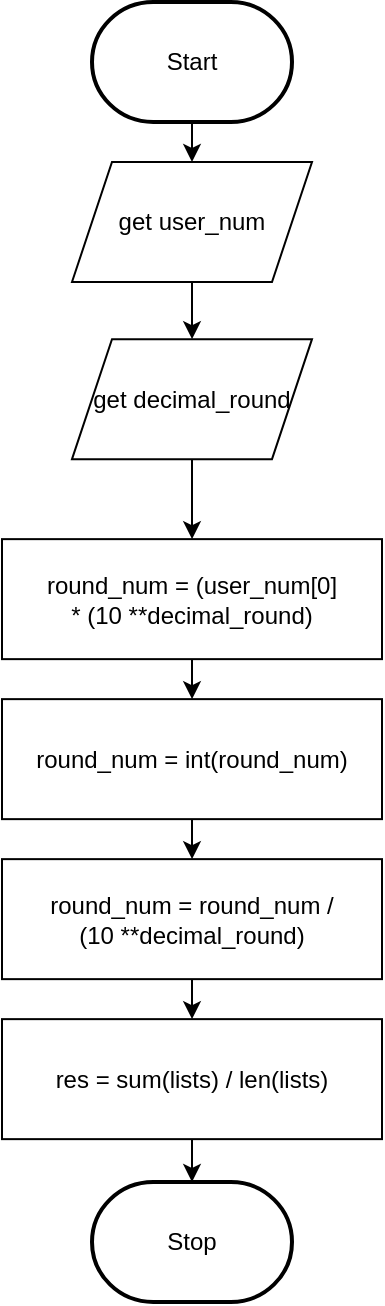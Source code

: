 <mxfile>
    <diagram id="SI7tuCP2dQLLvXjDpIHG" name="Page-1">
        <mxGraphModel dx="849" dy="1970" grid="1" gridSize="10" guides="1" tooltips="1" connect="1" arrows="1" fold="1" page="1" pageScale="1" pageWidth="827" pageHeight="1169" math="0" shadow="0">
            <root>
                <mxCell id="0"/>
                <mxCell id="1" parent="0"/>
                <mxCell id="352" value="" style="edgeStyle=none;html=1;" edge="1" parent="1" source="3" target="335">
                    <mxGeometry relative="1" as="geometry"/>
                </mxCell>
                <mxCell id="3" value="Start" style="strokeWidth=2;html=1;shape=mxgraph.flowchart.terminator;whiteSpace=wrap;" parent="1" vertex="1">
                    <mxGeometry x="375" y="-1060" width="100" height="60" as="geometry"/>
                </mxCell>
                <mxCell id="10" value="Stop" style="strokeWidth=2;html=1;shape=mxgraph.flowchart.terminator;whiteSpace=wrap;rounded=1;" parent="1" vertex="1">
                    <mxGeometry x="375" y="-470" width="100" height="60" as="geometry"/>
                </mxCell>
                <mxCell id="332" value="" style="edgeStyle=none;html=1;" parent="1" source="327" target="331" edge="1">
                    <mxGeometry relative="1" as="geometry"/>
                </mxCell>
                <mxCell id="327" value="round_num = int(round_num)" style="rounded=0;whiteSpace=wrap;html=1;" parent="1" vertex="1">
                    <mxGeometry x="330" y="-711.43" width="190" height="60" as="geometry"/>
                </mxCell>
                <mxCell id="333" value="" style="edgeStyle=none;html=1;" parent="1" edge="1">
                    <mxGeometry relative="1" as="geometry">
                        <mxPoint x="420" y="-471.43" as="sourcePoint"/>
                        <mxPoint x="420" y="-471.43" as="targetPoint"/>
                    </mxGeometry>
                </mxCell>
                <mxCell id="348" value="" style="edgeStyle=none;html=1;" edge="1" parent="1" source="331" target="347">
                    <mxGeometry relative="1" as="geometry"/>
                </mxCell>
                <mxCell id="331" value="round_num = round_num / &lt;br&gt;(10 **decimal_round)" style="rounded=0;whiteSpace=wrap;html=1;" parent="1" vertex="1">
                    <mxGeometry x="330" y="-631.43" width="190" height="60" as="geometry"/>
                </mxCell>
                <mxCell id="342" value="" style="edgeStyle=none;html=1;" edge="1" parent="1" source="335" target="339">
                    <mxGeometry relative="1" as="geometry"/>
                </mxCell>
                <mxCell id="335" value="get user_num" style="shape=parallelogram;perimeter=parallelogramPerimeter;whiteSpace=wrap;html=1;fixedSize=1;" vertex="1" parent="1">
                    <mxGeometry x="365" y="-980.0" width="120" height="60" as="geometry"/>
                </mxCell>
                <mxCell id="344" value="" style="edgeStyle=none;html=1;" edge="1" parent="1" source="339" target="343">
                    <mxGeometry relative="1" as="geometry"/>
                </mxCell>
                <mxCell id="339" value="get decimal_round" style="shape=parallelogram;perimeter=parallelogramPerimeter;whiteSpace=wrap;html=1;fixedSize=1;" vertex="1" parent="1">
                    <mxGeometry x="365" y="-891.43" width="120" height="60" as="geometry"/>
                </mxCell>
                <mxCell id="345" value="" style="edgeStyle=none;html=1;" edge="1" parent="1" source="343" target="327">
                    <mxGeometry relative="1" as="geometry"/>
                </mxCell>
                <mxCell id="343" value="round_num = (user_num[0]&lt;br&gt;* (10 **decimal_round)" style="rounded=0;whiteSpace=wrap;html=1;" vertex="1" parent="1">
                    <mxGeometry x="330" y="-791.43" width="190" height="60" as="geometry"/>
                </mxCell>
                <mxCell id="350" value="" style="edgeStyle=none;html=1;" edge="1" parent="1" source="347" target="10">
                    <mxGeometry relative="1" as="geometry"/>
                </mxCell>
                <mxCell id="347" value="res = sum(lists) / len(lists)" style="rounded=0;whiteSpace=wrap;html=1;" vertex="1" parent="1">
                    <mxGeometry x="330" y="-551.43" width="190" height="60" as="geometry"/>
                </mxCell>
            </root>
        </mxGraphModel>
    </diagram>
</mxfile>